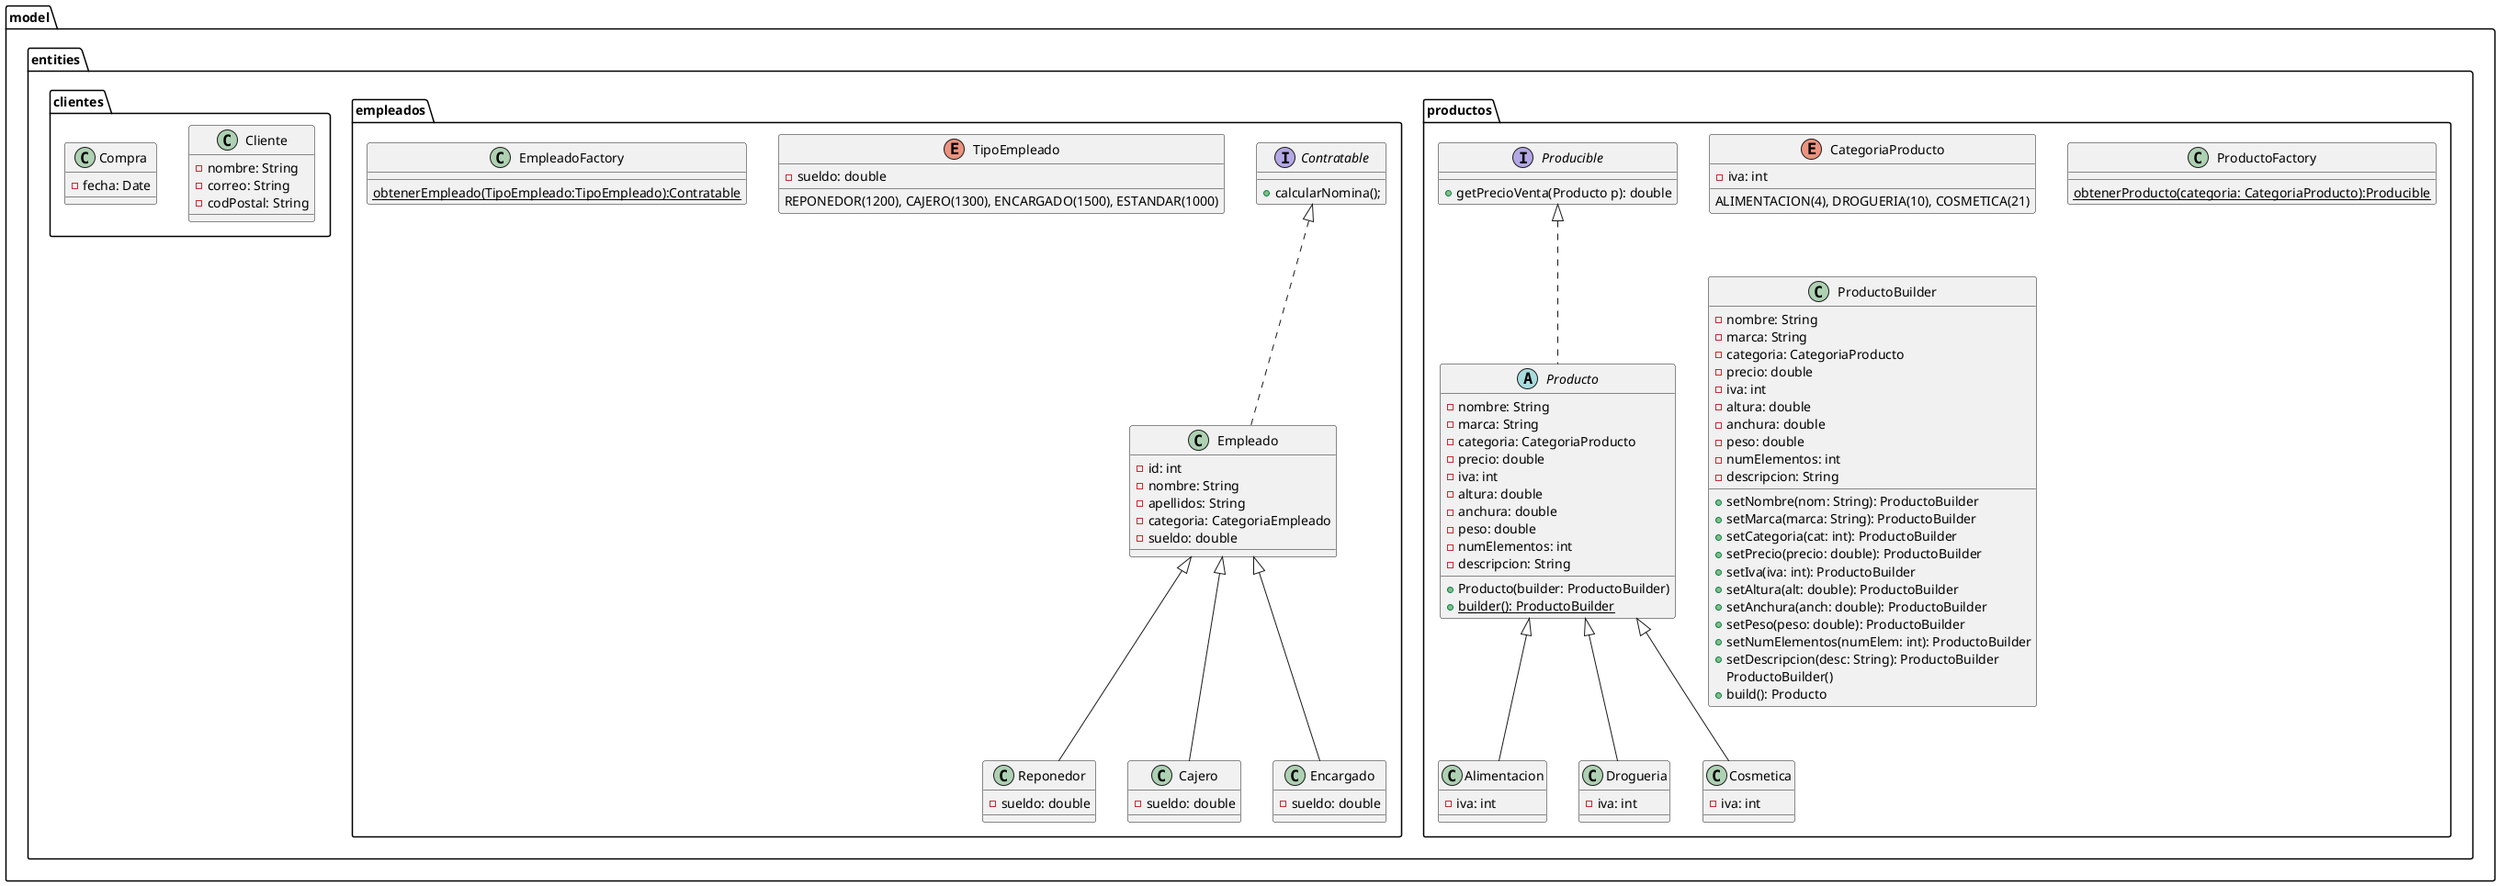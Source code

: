 @startuml MercaDAW

package model{
    package entities {
        package productos{
            enum CategoriaProducto{
                ALIMENTACION(4), DROGUERIA(10), COSMETICA(21)
                - iva: int
            }

            class ProductoFactory{
                {static} obtenerProducto(categoria: CategoriaProducto):Producible
            }

            interface Producible{
                + getPrecioVenta(Producto p): double
            }

            abstract class Producto {
                - nombre: String
                - marca: String
                - categoria: CategoriaProducto
                - precio: double
                - iva: int
                - altura: double
                - anchura: double
                - peso: double
                - numElementos: int
                - descripcion: String

                + Producto(builder: ProductoBuilder)
                + {static} builder(): ProductoBuilder
            }

            class Alimentacion {
                - iva: int
            }

            class Drogueria {
                - iva: int
            }

            class Cosmetica {
                - iva: int
            }

            class ProductoBuilder {
                - nombre: String
                - marca: String
                - categoria: CategoriaProducto
                - precio: double
                - iva: int
                - altura: double
                - anchura: double
                - peso: double
                - numElementos: int
                - descripcion: String

                + setNombre(nom: String): ProductoBuilder
                + setMarca(marca: String): ProductoBuilder
                + setCategoria(cat: int): ProductoBuilder
                + setPrecio(precio: double): ProductoBuilder
                + setIva(iva: int): ProductoBuilder
                + setAltura(alt: double): ProductoBuilder
                + setAnchura(anch: double): ProductoBuilder
                + setPeso(peso: double): ProductoBuilder
                + setNumElementos(numElem: int): ProductoBuilder
                + setDescripcion(desc: String): ProductoBuilder
                ProductoBuilder()
                + build(): Producto
            }

            Producible <|.. Producto
            Producto <|-- Alimentacion
            Producto <|-- Drogueria
            Producto <|-- Cosmetica

        }

        package empleados {
            interface Contratable {
                + calcularNomina();
            }

            enum TipoEmpleado{
                REPONEDOR(1200), CAJERO(1300), ENCARGADO(1500), ESTANDAR(1000)

                - sueldo: double
            }

            class EmpleadoFactory{
                {static} obtenerEmpleado(TipoEmpleado:TipoEmpleado):Contratable
            }

            class Empleado {
                - id: int
                - nombre: String
                - apellidos: String
                - categoria: CategoriaEmpleado
                - sueldo: double
            }

            class Reponedor {
                - sueldo: double
            }

            class Cajero {
                - sueldo: double
            }

            class Encargado {
                - sueldo: double
            }

            Contratable <|.. Empleado
            Empleado <|-- Encargado
            Empleado <|-- Reponedor
            Empleado <|-- Cajero
        }

        package clientes {
            class Cliente {
                - nombre: String 
                - correo: String 
                - codPostal: String
            }

            class Compra {
                - fecha: Date
            }
        }
    }
}
@enduml